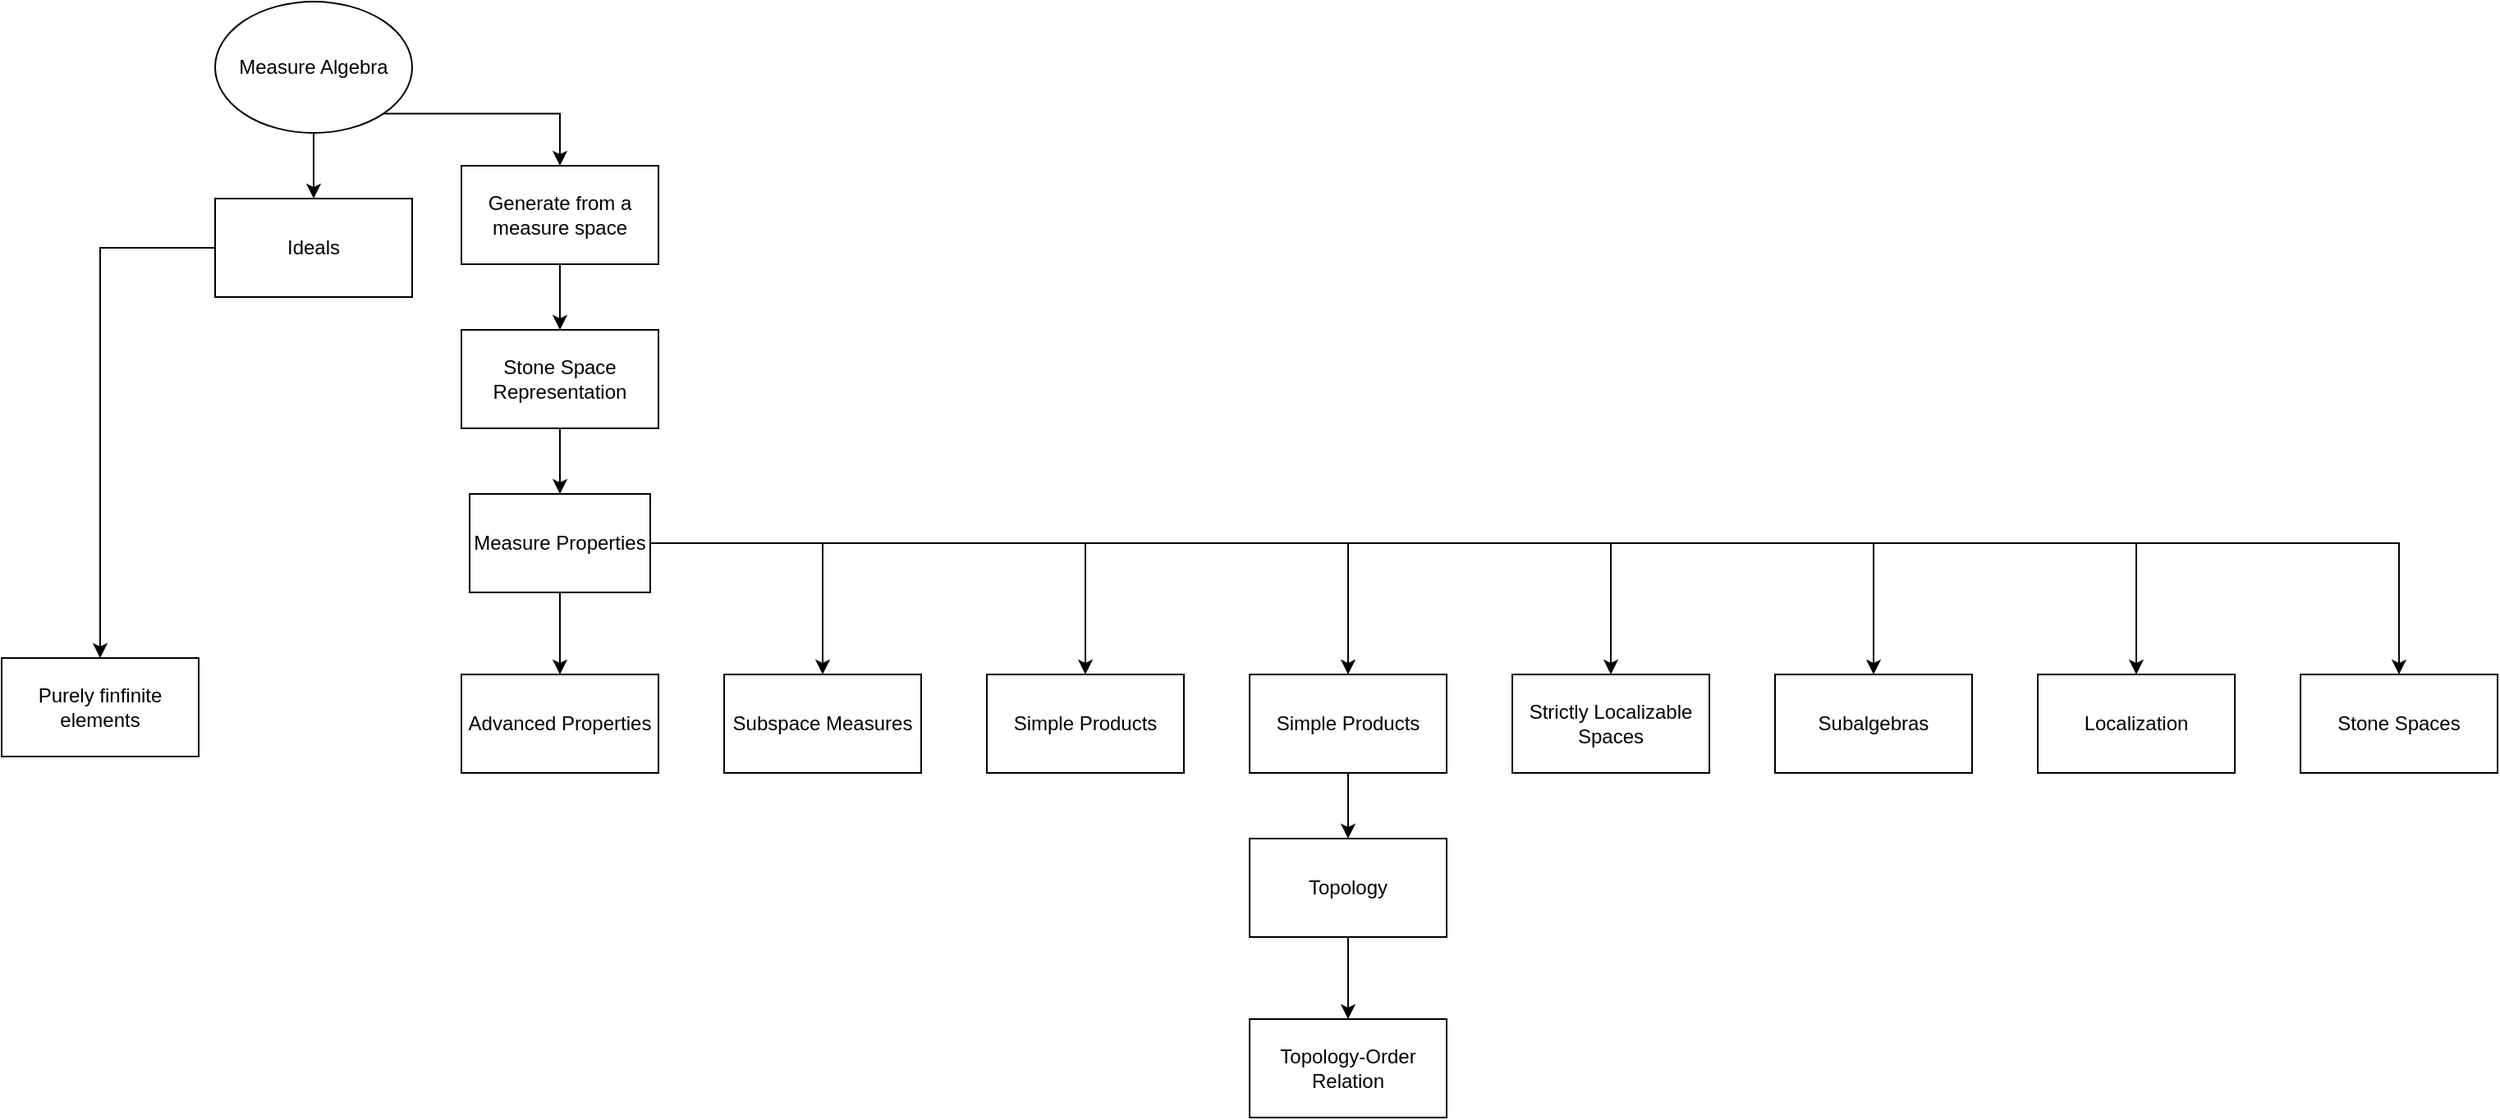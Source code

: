 <mxfile version="20.3.0" type="device"><diagram id="PjxxUC7BI9fl6n57w0cd" name="Page-1"><mxGraphModel dx="1102" dy="865" grid="1" gridSize="10" guides="1" tooltips="1" connect="1" arrows="1" fold="1" page="1" pageScale="1" pageWidth="850" pageHeight="1100" math="0" shadow="0"><root><mxCell id="0"/><mxCell id="1" parent="0"/><mxCell id="RANH-AF0rlxj1-P10CF4-3" style="edgeStyle=orthogonalEdgeStyle;rounded=0;orthogonalLoop=1;jettySize=auto;html=1;exitX=1;exitY=1;exitDx=0;exitDy=0;entryX=0.5;entryY=0;entryDx=0;entryDy=0;" edge="1" parent="1" source="RANH-AF0rlxj1-P10CF4-1" target="RANH-AF0rlxj1-P10CF4-2"><mxGeometry relative="1" as="geometry"/></mxCell><mxCell id="RANH-AF0rlxj1-P10CF4-5" style="edgeStyle=orthogonalEdgeStyle;rounded=0;orthogonalLoop=1;jettySize=auto;html=1;exitX=0.5;exitY=1;exitDx=0;exitDy=0;entryX=0.5;entryY=0;entryDx=0;entryDy=0;" edge="1" parent="1" source="RANH-AF0rlxj1-P10CF4-1" target="RANH-AF0rlxj1-P10CF4-4"><mxGeometry relative="1" as="geometry"/></mxCell><mxCell id="RANH-AF0rlxj1-P10CF4-1" value="Measure Algebra" style="ellipse;whiteSpace=wrap;html=1;" vertex="1" parent="1"><mxGeometry x="330" y="260" width="120" height="80" as="geometry"/></mxCell><mxCell id="RANH-AF0rlxj1-P10CF4-7" style="edgeStyle=orthogonalEdgeStyle;rounded=0;orthogonalLoop=1;jettySize=auto;html=1;exitX=0.5;exitY=1;exitDx=0;exitDy=0;entryX=0.5;entryY=0;entryDx=0;entryDy=0;" edge="1" parent="1" source="RANH-AF0rlxj1-P10CF4-2" target="RANH-AF0rlxj1-P10CF4-6"><mxGeometry relative="1" as="geometry"/></mxCell><mxCell id="RANH-AF0rlxj1-P10CF4-2" value="Generate from a measure space" style="rounded=0;whiteSpace=wrap;html=1;" vertex="1" parent="1"><mxGeometry x="480" y="360" width="120" height="60" as="geometry"/></mxCell><mxCell id="RANH-AF0rlxj1-P10CF4-29" style="edgeStyle=orthogonalEdgeStyle;rounded=0;orthogonalLoop=1;jettySize=auto;html=1;exitX=0;exitY=0.5;exitDx=0;exitDy=0;entryX=0.5;entryY=0;entryDx=0;entryDy=0;" edge="1" parent="1" source="RANH-AF0rlxj1-P10CF4-4" target="RANH-AF0rlxj1-P10CF4-28"><mxGeometry relative="1" as="geometry"/></mxCell><mxCell id="RANH-AF0rlxj1-P10CF4-4" value="Ideals" style="rounded=0;whiteSpace=wrap;html=1;" vertex="1" parent="1"><mxGeometry x="330" y="380" width="120" height="60" as="geometry"/></mxCell><mxCell id="RANH-AF0rlxj1-P10CF4-10" style="edgeStyle=orthogonalEdgeStyle;rounded=0;orthogonalLoop=1;jettySize=auto;html=1;exitX=0.5;exitY=1;exitDx=0;exitDy=0;entryX=0.5;entryY=0;entryDx=0;entryDy=0;" edge="1" parent="1" source="RANH-AF0rlxj1-P10CF4-6" target="RANH-AF0rlxj1-P10CF4-8"><mxGeometry relative="1" as="geometry"/></mxCell><mxCell id="RANH-AF0rlxj1-P10CF4-6" value="Stone Space Representation" style="rounded=0;whiteSpace=wrap;html=1;" vertex="1" parent="1"><mxGeometry x="480" y="460" width="120" height="60" as="geometry"/></mxCell><mxCell id="RANH-AF0rlxj1-P10CF4-11" style="edgeStyle=orthogonalEdgeStyle;rounded=0;orthogonalLoop=1;jettySize=auto;html=1;exitX=0.5;exitY=1;exitDx=0;exitDy=0;entryX=0.5;entryY=0;entryDx=0;entryDy=0;" edge="1" parent="1" source="RANH-AF0rlxj1-P10CF4-8" target="RANH-AF0rlxj1-P10CF4-9"><mxGeometry relative="1" as="geometry"/></mxCell><mxCell id="RANH-AF0rlxj1-P10CF4-21" style="edgeStyle=orthogonalEdgeStyle;rounded=0;orthogonalLoop=1;jettySize=auto;html=1;exitX=1;exitY=0.5;exitDx=0;exitDy=0;entryX=0.5;entryY=0;entryDx=0;entryDy=0;" edge="1" parent="1" source="RANH-AF0rlxj1-P10CF4-8" target="RANH-AF0rlxj1-P10CF4-14"><mxGeometry relative="1" as="geometry"/></mxCell><mxCell id="RANH-AF0rlxj1-P10CF4-22" style="edgeStyle=orthogonalEdgeStyle;rounded=0;orthogonalLoop=1;jettySize=auto;html=1;exitX=1;exitY=0.5;exitDx=0;exitDy=0;" edge="1" parent="1" source="RANH-AF0rlxj1-P10CF4-8" target="RANH-AF0rlxj1-P10CF4-15"><mxGeometry relative="1" as="geometry"/></mxCell><mxCell id="RANH-AF0rlxj1-P10CF4-23" style="edgeStyle=orthogonalEdgeStyle;rounded=0;orthogonalLoop=1;jettySize=auto;html=1;exitX=1;exitY=0.5;exitDx=0;exitDy=0;entryX=0.5;entryY=0;entryDx=0;entryDy=0;" edge="1" parent="1" source="RANH-AF0rlxj1-P10CF4-8" target="RANH-AF0rlxj1-P10CF4-16"><mxGeometry relative="1" as="geometry"/></mxCell><mxCell id="RANH-AF0rlxj1-P10CF4-24" style="edgeStyle=orthogonalEdgeStyle;rounded=0;orthogonalLoop=1;jettySize=auto;html=1;exitX=1;exitY=0.5;exitDx=0;exitDy=0;entryX=0.5;entryY=0;entryDx=0;entryDy=0;" edge="1" parent="1" source="RANH-AF0rlxj1-P10CF4-8" target="RANH-AF0rlxj1-P10CF4-17"><mxGeometry relative="1" as="geometry"/></mxCell><mxCell id="RANH-AF0rlxj1-P10CF4-25" style="edgeStyle=orthogonalEdgeStyle;rounded=0;orthogonalLoop=1;jettySize=auto;html=1;exitX=1;exitY=0.5;exitDx=0;exitDy=0;" edge="1" parent="1" source="RANH-AF0rlxj1-P10CF4-8" target="RANH-AF0rlxj1-P10CF4-18"><mxGeometry relative="1" as="geometry"/></mxCell><mxCell id="RANH-AF0rlxj1-P10CF4-26" style="edgeStyle=orthogonalEdgeStyle;rounded=0;orthogonalLoop=1;jettySize=auto;html=1;exitX=1;exitY=0.5;exitDx=0;exitDy=0;" edge="1" parent="1" source="RANH-AF0rlxj1-P10CF4-8" target="RANH-AF0rlxj1-P10CF4-19"><mxGeometry relative="1" as="geometry"/></mxCell><mxCell id="RANH-AF0rlxj1-P10CF4-27" style="edgeStyle=orthogonalEdgeStyle;rounded=0;orthogonalLoop=1;jettySize=auto;html=1;exitX=1;exitY=0.5;exitDx=0;exitDy=0;entryX=0.5;entryY=0;entryDx=0;entryDy=0;" edge="1" parent="1" source="RANH-AF0rlxj1-P10CF4-8" target="RANH-AF0rlxj1-P10CF4-20"><mxGeometry relative="1" as="geometry"/></mxCell><mxCell id="RANH-AF0rlxj1-P10CF4-8" value="Measure Properties" style="rounded=0;whiteSpace=wrap;html=1;" vertex="1" parent="1"><mxGeometry x="485" y="560" width="110" height="60" as="geometry"/></mxCell><mxCell id="RANH-AF0rlxj1-P10CF4-9" value="Advanced Properties" style="rounded=0;whiteSpace=wrap;html=1;" vertex="1" parent="1"><mxGeometry x="480" y="670" width="120" height="60" as="geometry"/></mxCell><mxCell id="RANH-AF0rlxj1-P10CF4-14" value="Subspace Measures" style="rounded=0;whiteSpace=wrap;html=1;" vertex="1" parent="1"><mxGeometry x="640" y="670" width="120" height="60" as="geometry"/></mxCell><mxCell id="RANH-AF0rlxj1-P10CF4-15" value="Simple Products" style="rounded=0;whiteSpace=wrap;html=1;" vertex="1" parent="1"><mxGeometry x="800" y="670" width="120" height="60" as="geometry"/></mxCell><mxCell id="RANH-AF0rlxj1-P10CF4-31" style="edgeStyle=orthogonalEdgeStyle;rounded=0;orthogonalLoop=1;jettySize=auto;html=1;exitX=0.5;exitY=1;exitDx=0;exitDy=0;" edge="1" parent="1" source="RANH-AF0rlxj1-P10CF4-16" target="RANH-AF0rlxj1-P10CF4-30"><mxGeometry relative="1" as="geometry"/></mxCell><mxCell id="RANH-AF0rlxj1-P10CF4-16" value="Simple Products" style="rounded=0;whiteSpace=wrap;html=1;" vertex="1" parent="1"><mxGeometry x="960" y="670" width="120" height="60" as="geometry"/></mxCell><mxCell id="RANH-AF0rlxj1-P10CF4-17" value="Strictly Localizable Spaces" style="rounded=0;whiteSpace=wrap;html=1;" vertex="1" parent="1"><mxGeometry x="1120" y="670" width="120" height="60" as="geometry"/></mxCell><mxCell id="RANH-AF0rlxj1-P10CF4-18" value="Subalgebras" style="rounded=0;whiteSpace=wrap;html=1;" vertex="1" parent="1"><mxGeometry x="1280" y="670" width="120" height="60" as="geometry"/></mxCell><mxCell id="RANH-AF0rlxj1-P10CF4-19" value="Localization" style="rounded=0;whiteSpace=wrap;html=1;" vertex="1" parent="1"><mxGeometry x="1440" y="670" width="120" height="60" as="geometry"/></mxCell><mxCell id="RANH-AF0rlxj1-P10CF4-20" value="Stone Spaces" style="rounded=0;whiteSpace=wrap;html=1;" vertex="1" parent="1"><mxGeometry x="1600" y="670" width="120" height="60" as="geometry"/></mxCell><mxCell id="RANH-AF0rlxj1-P10CF4-28" value="Purely finfinite elements" style="rounded=0;whiteSpace=wrap;html=1;" vertex="1" parent="1"><mxGeometry x="200" y="660" width="120" height="60" as="geometry"/></mxCell><mxCell id="RANH-AF0rlxj1-P10CF4-33" style="edgeStyle=orthogonalEdgeStyle;rounded=0;orthogonalLoop=1;jettySize=auto;html=1;exitX=0.5;exitY=1;exitDx=0;exitDy=0;entryX=0.5;entryY=0;entryDx=0;entryDy=0;" edge="1" parent="1" source="RANH-AF0rlxj1-P10CF4-30" target="RANH-AF0rlxj1-P10CF4-32"><mxGeometry relative="1" as="geometry"/></mxCell><mxCell id="RANH-AF0rlxj1-P10CF4-30" value="Topology" style="rounded=0;whiteSpace=wrap;html=1;" vertex="1" parent="1"><mxGeometry x="960" y="770" width="120" height="60" as="geometry"/></mxCell><mxCell id="RANH-AF0rlxj1-P10CF4-32" value="Topology-Order&lt;br&gt;Relation" style="rounded=0;whiteSpace=wrap;html=1;" vertex="1" parent="1"><mxGeometry x="960" y="880" width="120" height="60" as="geometry"/></mxCell></root></mxGraphModel></diagram></mxfile>